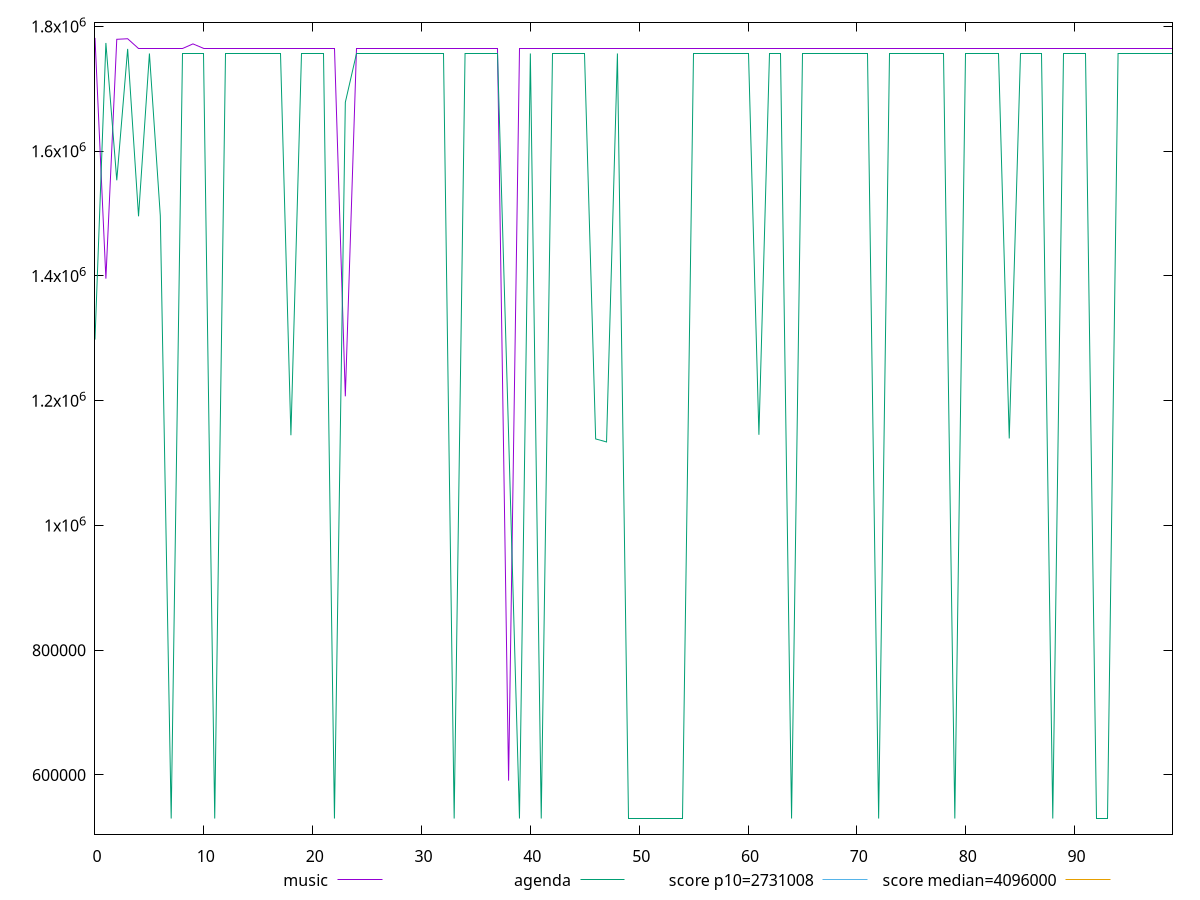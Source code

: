 reset

$music <<EOF
0 1781621
1 1395623
2 1779395
3 1780289
4 1764641
5 1764639
6 1764641
7 1764641
8 1764642
9 1772019
10 1764644
11 1764641
12 1764644
13 1764641
14 1764641
15 1764641
16 1764643
17 1764644
18 1764641
19 1764637
20 1764641
21 1764639
22 1764642
23 1206995
24 1764644
25 1764643
26 1764638
27 1764636
28 1764639
29 1764638
30 1764641
31 1764640
32 1764641
33 1764644
34 1764642
35 1764639
36 1764641
37 1764641
38 590842
39 1764639
40 1764642
41 1764643
42 1764639
43 1764642
44 1764641
45 1764639
46 1764640
47 1764639
48 1764641
49 1764641
50 1764640
51 1764642
52 1764642
53 1764641
54 1764639
55 1764642
56 1764641
57 1764639
58 1764641
59 1764641
60 1764639
61 1764638
62 1764643
63 1764639
64 1764639
65 1764639
66 1764639
67 1764641
68 1764639
69 1764639
70 1764639
71 1764641
72 1764639
73 1764641
74 1764644
75 1764641
76 1764639
77 1764639
78 1764644
79 1764637
80 1764641
81 1764643
82 1764643
83 1764641
84 1764639
85 1764641
86 1764641
87 1764641
88 1764641
89 1764643
90 1764641
91 1764639
92 1764641
93 1764639
94 1764639
95 1764644
96 1764640
97 1764641
98 1764641
99 1764641
EOF

$agenda <<EOF
0 1297972
1 1773548
2 1553317
3 1764003
4 1495624
5 1756629
6 1496332
7 530145
8 1756633
9 1756630
10 1756630
11 530145
12 1756633
13 1756632
14 1756631
15 1756631
16 1756632
17 1756630
18 1144615
19 1756628
20 1756628
21 1756630
22 530145
23 1678313
24 1756628
25 1756628
26 1756630
27 1756628
28 1756630
29 1756630
30 1756631
31 1756630
32 1756632
33 530145
34 1756638
35 1756632
36 1756631
37 1756628
38 1146099
39 530145
40 1756630
41 530145
42 1756628
43 1756633
44 1756630
45 1756628
46 1138701
47 1133857
48 1756630
49 530145
50 530145
51 530145
52 530145
53 530145
54 530145
55 1756631
56 1756628
57 1756629
58 1756630
59 1756631
60 1756628
61 1145321
62 1756628
63 1756628
64 530145
65 1756628
66 1756630
67 1756632
68 1756632
69 1756628
70 1756629
71 1756630
72 530145
73 1756629
74 1756629
75 1756629
76 1756628
77 1756628
78 1756628
79 530145
80 1756633
81 1756628
82 1756632
83 1756633
84 1139476
85 1756628
86 1756628
87 1756630
88 530145
89 1756630
90 1756630
91 1756631
92 530145
93 530145
94 1756628
95 1756625
96 1756630
97 1756631
98 1756631
99 1756630
EOF

set key outside below
set xrange [0:99]
set yrange [505115.48:1806650.52]
set trange [505115.48:1806650.52]
set terminal svg size 640, 520 enhanced background rgb 'white'
set output "report/report_00029_2021-02-24T13-36-40.390Z/total-byte-weight/comparison/line/0_vs_1.svg"

plot $music title "music" with line, \
     $agenda title "agenda" with line, \
     2731008 title "score p10=2731008", \
     4096000 title "score median=4096000"

reset
